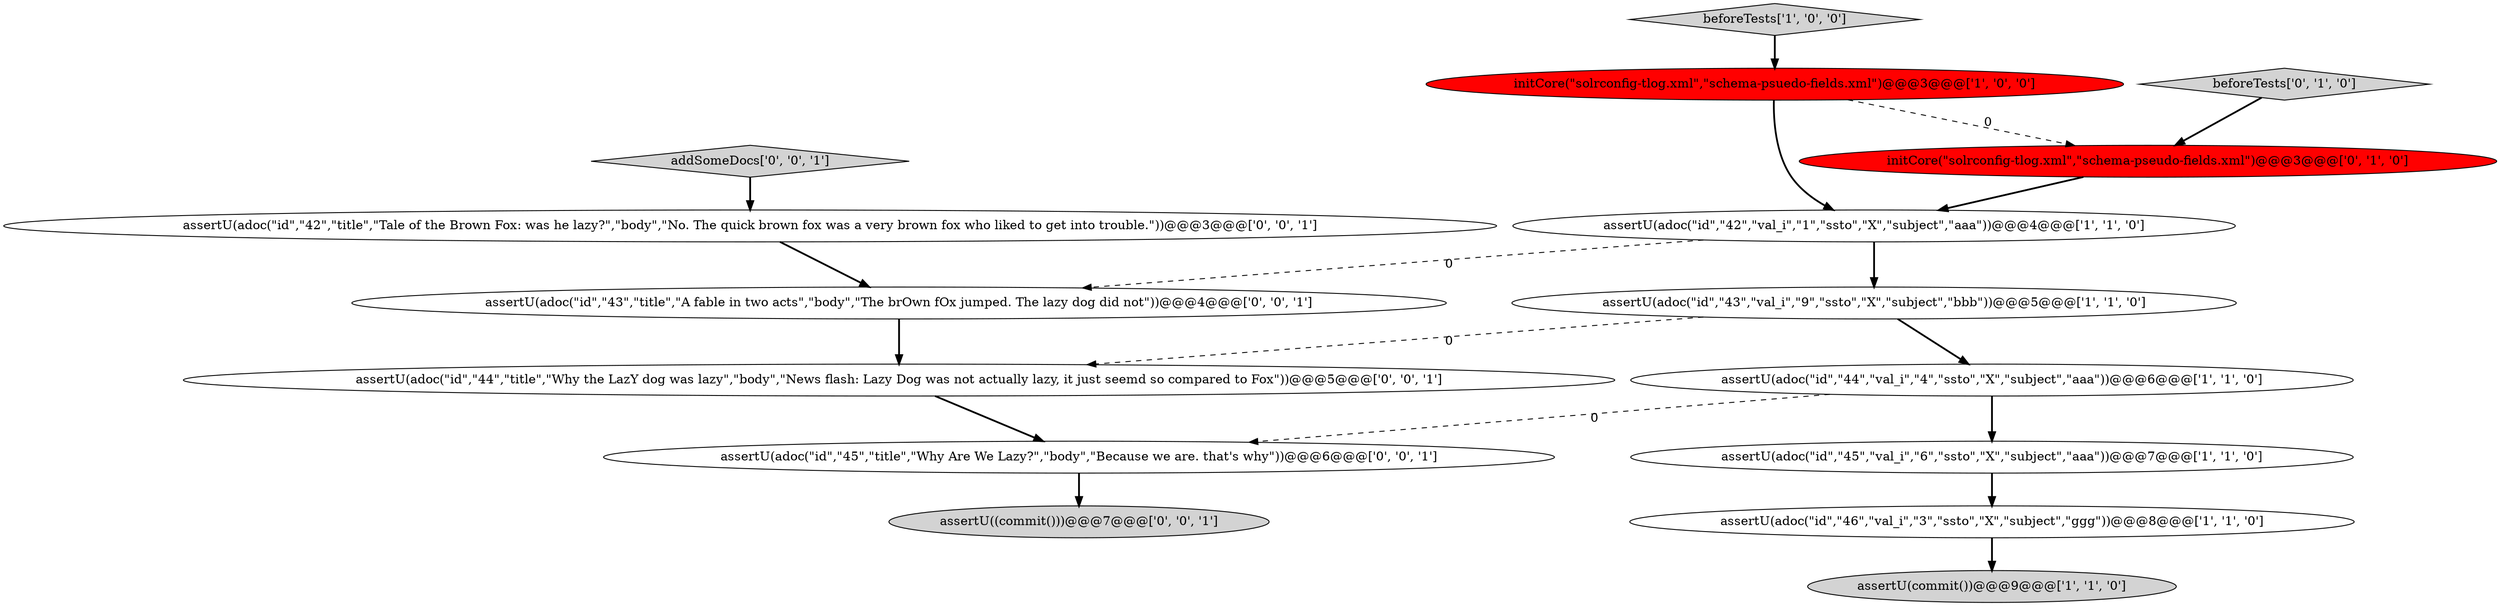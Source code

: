 digraph {
6 [style = filled, label = "assertU(adoc(\"id\",\"46\",\"val_i\",\"3\",\"ssto\",\"X\",\"subject\",\"ggg\"))@@@8@@@['1', '1', '0']", fillcolor = white, shape = ellipse image = "AAA0AAABBB1BBB"];
2 [style = filled, label = "assertU(adoc(\"id\",\"43\",\"val_i\",\"9\",\"ssto\",\"X\",\"subject\",\"bbb\"))@@@5@@@['1', '1', '0']", fillcolor = white, shape = ellipse image = "AAA0AAABBB1BBB"];
4 [style = filled, label = "assertU(commit())@@@9@@@['1', '1', '0']", fillcolor = lightgray, shape = ellipse image = "AAA0AAABBB1BBB"];
13 [style = filled, label = "assertU((commit()))@@@7@@@['0', '0', '1']", fillcolor = lightgray, shape = ellipse image = "AAA0AAABBB3BBB"];
11 [style = filled, label = "assertU(adoc(\"id\",\"45\",\"title\",\"Why Are We Lazy?\",\"body\",\"Because we are. that's why\"))@@@6@@@['0', '0', '1']", fillcolor = white, shape = ellipse image = "AAA0AAABBB3BBB"];
7 [style = filled, label = "assertU(adoc(\"id\",\"42\",\"val_i\",\"1\",\"ssto\",\"X\",\"subject\",\"aaa\"))@@@4@@@['1', '1', '0']", fillcolor = white, shape = ellipse image = "AAA0AAABBB1BBB"];
8 [style = filled, label = "initCore(\"solrconfig-tlog.xml\",\"schema-pseudo-fields.xml\")@@@3@@@['0', '1', '0']", fillcolor = red, shape = ellipse image = "AAA1AAABBB2BBB"];
14 [style = filled, label = "assertU(adoc(\"id\",\"42\",\"title\",\"Tale of the Brown Fox: was he lazy?\",\"body\",\"No. The quick brown fox was a very brown fox who liked to get into trouble.\"))@@@3@@@['0', '0', '1']", fillcolor = white, shape = ellipse image = "AAA0AAABBB3BBB"];
3 [style = filled, label = "assertU(adoc(\"id\",\"45\",\"val_i\",\"6\",\"ssto\",\"X\",\"subject\",\"aaa\"))@@@7@@@['1', '1', '0']", fillcolor = white, shape = ellipse image = "AAA0AAABBB1BBB"];
0 [style = filled, label = "initCore(\"solrconfig-tlog.xml\",\"schema-psuedo-fields.xml\")@@@3@@@['1', '0', '0']", fillcolor = red, shape = ellipse image = "AAA1AAABBB1BBB"];
9 [style = filled, label = "beforeTests['0', '1', '0']", fillcolor = lightgray, shape = diamond image = "AAA0AAABBB2BBB"];
10 [style = filled, label = "assertU(adoc(\"id\",\"44\",\"title\",\"Why the LazY dog was lazy\",\"body\",\"News flash: Lazy Dog was not actually lazy, it just seemd so compared to Fox\"))@@@5@@@['0', '0', '1']", fillcolor = white, shape = ellipse image = "AAA0AAABBB3BBB"];
12 [style = filled, label = "assertU(adoc(\"id\",\"43\",\"title\",\"A fable in two acts\",\"body\",\"The brOwn fOx jumped. The lazy dog did not\"))@@@4@@@['0', '0', '1']", fillcolor = white, shape = ellipse image = "AAA0AAABBB3BBB"];
5 [style = filled, label = "beforeTests['1', '0', '0']", fillcolor = lightgray, shape = diamond image = "AAA0AAABBB1BBB"];
1 [style = filled, label = "assertU(adoc(\"id\",\"44\",\"val_i\",\"4\",\"ssto\",\"X\",\"subject\",\"aaa\"))@@@6@@@['1', '1', '0']", fillcolor = white, shape = ellipse image = "AAA0AAABBB1BBB"];
15 [style = filled, label = "addSomeDocs['0', '0', '1']", fillcolor = lightgray, shape = diamond image = "AAA0AAABBB3BBB"];
1->3 [style = bold, label=""];
7->12 [style = dashed, label="0"];
0->8 [style = dashed, label="0"];
6->4 [style = bold, label=""];
3->6 [style = bold, label=""];
12->10 [style = bold, label=""];
5->0 [style = bold, label=""];
15->14 [style = bold, label=""];
9->8 [style = bold, label=""];
7->2 [style = bold, label=""];
1->11 [style = dashed, label="0"];
2->1 [style = bold, label=""];
14->12 [style = bold, label=""];
11->13 [style = bold, label=""];
8->7 [style = bold, label=""];
2->10 [style = dashed, label="0"];
0->7 [style = bold, label=""];
10->11 [style = bold, label=""];
}
